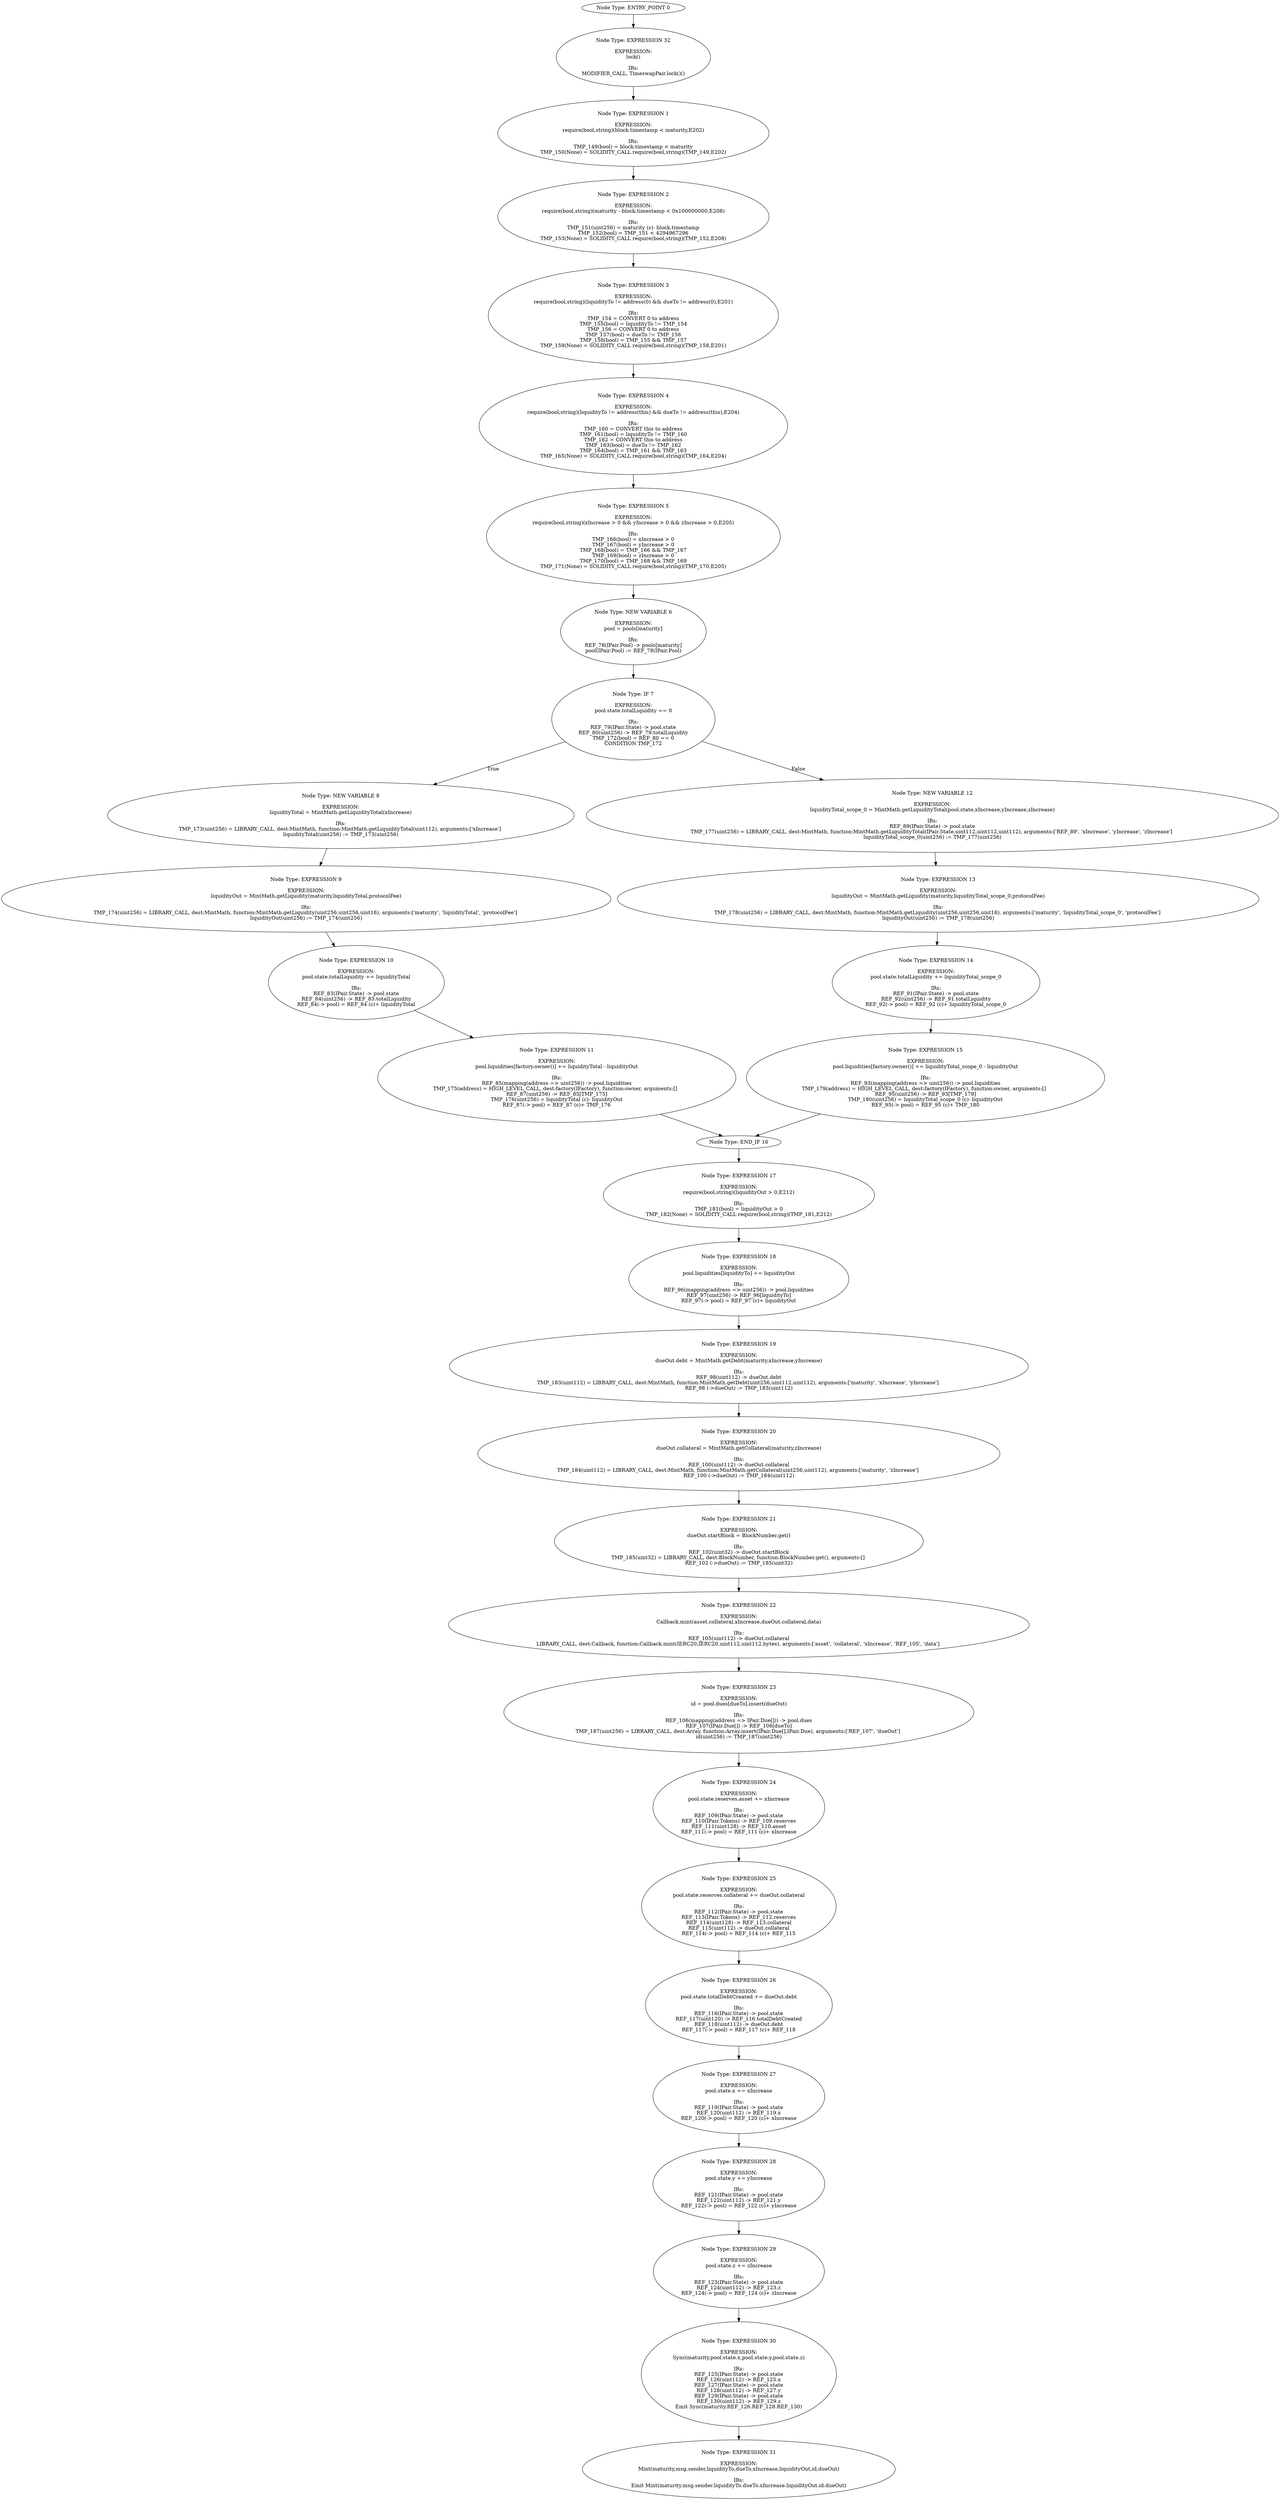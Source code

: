 digraph{
0[label="Node Type: ENTRY_POINT 0
"];
0->32;
1[label="Node Type: EXPRESSION 1

EXPRESSION:
require(bool,string)(block.timestamp < maturity,E202)

IRs:
TMP_149(bool) = block.timestamp < maturity
TMP_150(None) = SOLIDITY_CALL require(bool,string)(TMP_149,E202)"];
1->2;
2[label="Node Type: EXPRESSION 2

EXPRESSION:
require(bool,string)(maturity - block.timestamp < 0x100000000,E208)

IRs:
TMP_151(uint256) = maturity (c)- block.timestamp
TMP_152(bool) = TMP_151 < 4294967296
TMP_153(None) = SOLIDITY_CALL require(bool,string)(TMP_152,E208)"];
2->3;
3[label="Node Type: EXPRESSION 3

EXPRESSION:
require(bool,string)(liquidityTo != address(0) && dueTo != address(0),E201)

IRs:
TMP_154 = CONVERT 0 to address
TMP_155(bool) = liquidityTo != TMP_154
TMP_156 = CONVERT 0 to address
TMP_157(bool) = dueTo != TMP_156
TMP_158(bool) = TMP_155 && TMP_157
TMP_159(None) = SOLIDITY_CALL require(bool,string)(TMP_158,E201)"];
3->4;
4[label="Node Type: EXPRESSION 4

EXPRESSION:
require(bool,string)(liquidityTo != address(this) && dueTo != address(this),E204)

IRs:
TMP_160 = CONVERT this to address
TMP_161(bool) = liquidityTo != TMP_160
TMP_162 = CONVERT this to address
TMP_163(bool) = dueTo != TMP_162
TMP_164(bool) = TMP_161 && TMP_163
TMP_165(None) = SOLIDITY_CALL require(bool,string)(TMP_164,E204)"];
4->5;
5[label="Node Type: EXPRESSION 5

EXPRESSION:
require(bool,string)(xIncrease > 0 && yIncrease > 0 && zIncrease > 0,E205)

IRs:
TMP_166(bool) = xIncrease > 0
TMP_167(bool) = yIncrease > 0
TMP_168(bool) = TMP_166 && TMP_167
TMP_169(bool) = zIncrease > 0
TMP_170(bool) = TMP_168 && TMP_169
TMP_171(None) = SOLIDITY_CALL require(bool,string)(TMP_170,E205)"];
5->6;
6[label="Node Type: NEW VARIABLE 6

EXPRESSION:
pool = pools[maturity]

IRs:
REF_78(IPair.Pool) -> pools[maturity]
pool(IPair.Pool) := REF_78(IPair.Pool)"];
6->7;
7[label="Node Type: IF 7

EXPRESSION:
pool.state.totalLiquidity == 0

IRs:
REF_79(IPair.State) -> pool.state
REF_80(uint256) -> REF_79.totalLiquidity
TMP_172(bool) = REF_80 == 0
CONDITION TMP_172"];
7->8[label="True"];
7->12[label="False"];
8[label="Node Type: NEW VARIABLE 8

EXPRESSION:
liquidityTotal = MintMath.getLiquidityTotal(xIncrease)

IRs:
TMP_173(uint256) = LIBRARY_CALL, dest:MintMath, function:MintMath.getLiquidityTotal(uint112), arguments:['xIncrease'] 
liquidityTotal(uint256) := TMP_173(uint256)"];
8->9;
9[label="Node Type: EXPRESSION 9

EXPRESSION:
liquidityOut = MintMath.getLiquidity(maturity,liquidityTotal,protocolFee)

IRs:
TMP_174(uint256) = LIBRARY_CALL, dest:MintMath, function:MintMath.getLiquidity(uint256,uint256,uint16), arguments:['maturity', 'liquidityTotal', 'protocolFee'] 
liquidityOut(uint256) := TMP_174(uint256)"];
9->10;
10[label="Node Type: EXPRESSION 10

EXPRESSION:
pool.state.totalLiquidity += liquidityTotal

IRs:
REF_83(IPair.State) -> pool.state
REF_84(uint256) -> REF_83.totalLiquidity
REF_84(-> pool) = REF_84 (c)+ liquidityTotal"];
10->11;
11[label="Node Type: EXPRESSION 11

EXPRESSION:
pool.liquidities[factory.owner()] += liquidityTotal - liquidityOut

IRs:
REF_85(mapping(address => uint256)) -> pool.liquidities
TMP_175(address) = HIGH_LEVEL_CALL, dest:factory(IFactory), function:owner, arguments:[]  
REF_87(uint256) -> REF_85[TMP_175]
TMP_176(uint256) = liquidityTotal (c)- liquidityOut
REF_87(-> pool) = REF_87 (c)+ TMP_176"];
11->16;
12[label="Node Type: NEW VARIABLE 12

EXPRESSION:
liquidityTotal_scope_0 = MintMath.getLiquidityTotal(pool.state,xIncrease,yIncrease,zIncrease)

IRs:
REF_89(IPair.State) -> pool.state
TMP_177(uint256) = LIBRARY_CALL, dest:MintMath, function:MintMath.getLiquidityTotal(IPair.State,uint112,uint112,uint112), arguments:['REF_89', 'xIncrease', 'yIncrease', 'zIncrease'] 
liquidityTotal_scope_0(uint256) := TMP_177(uint256)"];
12->13;
13[label="Node Type: EXPRESSION 13

EXPRESSION:
liquidityOut = MintMath.getLiquidity(maturity,liquidityTotal_scope_0,protocolFee)

IRs:
TMP_178(uint256) = LIBRARY_CALL, dest:MintMath, function:MintMath.getLiquidity(uint256,uint256,uint16), arguments:['maturity', 'liquidityTotal_scope_0', 'protocolFee'] 
liquidityOut(uint256) := TMP_178(uint256)"];
13->14;
14[label="Node Type: EXPRESSION 14

EXPRESSION:
pool.state.totalLiquidity += liquidityTotal_scope_0

IRs:
REF_91(IPair.State) -> pool.state
REF_92(uint256) -> REF_91.totalLiquidity
REF_92(-> pool) = REF_92 (c)+ liquidityTotal_scope_0"];
14->15;
15[label="Node Type: EXPRESSION 15

EXPRESSION:
pool.liquidities[factory.owner()] += liquidityTotal_scope_0 - liquidityOut

IRs:
REF_93(mapping(address => uint256)) -> pool.liquidities
TMP_179(address) = HIGH_LEVEL_CALL, dest:factory(IFactory), function:owner, arguments:[]  
REF_95(uint256) -> REF_93[TMP_179]
TMP_180(uint256) = liquidityTotal_scope_0 (c)- liquidityOut
REF_95(-> pool) = REF_95 (c)+ TMP_180"];
15->16;
16[label="Node Type: END_IF 16
"];
16->17;
17[label="Node Type: EXPRESSION 17

EXPRESSION:
require(bool,string)(liquidityOut > 0,E212)

IRs:
TMP_181(bool) = liquidityOut > 0
TMP_182(None) = SOLIDITY_CALL require(bool,string)(TMP_181,E212)"];
17->18;
18[label="Node Type: EXPRESSION 18

EXPRESSION:
pool.liquidities[liquidityTo] += liquidityOut

IRs:
REF_96(mapping(address => uint256)) -> pool.liquidities
REF_97(uint256) -> REF_96[liquidityTo]
REF_97(-> pool) = REF_97 (c)+ liquidityOut"];
18->19;
19[label="Node Type: EXPRESSION 19

EXPRESSION:
dueOut.debt = MintMath.getDebt(maturity,xIncrease,yIncrease)

IRs:
REF_98(uint112) -> dueOut.debt
TMP_183(uint112) = LIBRARY_CALL, dest:MintMath, function:MintMath.getDebt(uint256,uint112,uint112), arguments:['maturity', 'xIncrease', 'yIncrease'] 
REF_98 (->dueOut) := TMP_183(uint112)"];
19->20;
20[label="Node Type: EXPRESSION 20

EXPRESSION:
dueOut.collateral = MintMath.getCollateral(maturity,zIncrease)

IRs:
REF_100(uint112) -> dueOut.collateral
TMP_184(uint112) = LIBRARY_CALL, dest:MintMath, function:MintMath.getCollateral(uint256,uint112), arguments:['maturity', 'zIncrease'] 
REF_100 (->dueOut) := TMP_184(uint112)"];
20->21;
21[label="Node Type: EXPRESSION 21

EXPRESSION:
dueOut.startBlock = BlockNumber.get()

IRs:
REF_102(uint32) -> dueOut.startBlock
TMP_185(uint32) = LIBRARY_CALL, dest:BlockNumber, function:BlockNumber.get(), arguments:[] 
REF_102 (->dueOut) := TMP_185(uint32)"];
21->22;
22[label="Node Type: EXPRESSION 22

EXPRESSION:
Callback.mint(asset,collateral,xIncrease,dueOut.collateral,data)

IRs:
REF_105(uint112) -> dueOut.collateral
LIBRARY_CALL, dest:Callback, function:Callback.mint(IERC20,IERC20,uint112,uint112,bytes), arguments:['asset', 'collateral', 'xIncrease', 'REF_105', 'data'] "];
22->23;
23[label="Node Type: EXPRESSION 23

EXPRESSION:
id = pool.dues[dueTo].insert(dueOut)

IRs:
REF_106(mapping(address => IPair.Due[])) -> pool.dues
REF_107(IPair.Due[]) -> REF_106[dueTo]
TMP_187(uint256) = LIBRARY_CALL, dest:Array, function:Array.insert(IPair.Due[],IPair.Due), arguments:['REF_107', 'dueOut'] 
id(uint256) := TMP_187(uint256)"];
23->24;
24[label="Node Type: EXPRESSION 24

EXPRESSION:
pool.state.reserves.asset += xIncrease

IRs:
REF_109(IPair.State) -> pool.state
REF_110(IPair.Tokens) -> REF_109.reserves
REF_111(uint128) -> REF_110.asset
REF_111(-> pool) = REF_111 (c)+ xIncrease"];
24->25;
25[label="Node Type: EXPRESSION 25

EXPRESSION:
pool.state.reserves.collateral += dueOut.collateral

IRs:
REF_112(IPair.State) -> pool.state
REF_113(IPair.Tokens) -> REF_112.reserves
REF_114(uint128) -> REF_113.collateral
REF_115(uint112) -> dueOut.collateral
REF_114(-> pool) = REF_114 (c)+ REF_115"];
25->26;
26[label="Node Type: EXPRESSION 26

EXPRESSION:
pool.state.totalDebtCreated += dueOut.debt

IRs:
REF_116(IPair.State) -> pool.state
REF_117(uint120) -> REF_116.totalDebtCreated
REF_118(uint112) -> dueOut.debt
REF_117(-> pool) = REF_117 (c)+ REF_118"];
26->27;
27[label="Node Type: EXPRESSION 27

EXPRESSION:
pool.state.x += xIncrease

IRs:
REF_119(IPair.State) -> pool.state
REF_120(uint112) -> REF_119.x
REF_120(-> pool) = REF_120 (c)+ xIncrease"];
27->28;
28[label="Node Type: EXPRESSION 28

EXPRESSION:
pool.state.y += yIncrease

IRs:
REF_121(IPair.State) -> pool.state
REF_122(uint112) -> REF_121.y
REF_122(-> pool) = REF_122 (c)+ yIncrease"];
28->29;
29[label="Node Type: EXPRESSION 29

EXPRESSION:
pool.state.z += zIncrease

IRs:
REF_123(IPair.State) -> pool.state
REF_124(uint112) -> REF_123.z
REF_124(-> pool) = REF_124 (c)+ zIncrease"];
29->30;
30[label="Node Type: EXPRESSION 30

EXPRESSION:
Sync(maturity,pool.state.x,pool.state.y,pool.state.z)

IRs:
REF_125(IPair.State) -> pool.state
REF_126(uint112) -> REF_125.x
REF_127(IPair.State) -> pool.state
REF_128(uint112) -> REF_127.y
REF_129(IPair.State) -> pool.state
REF_130(uint112) -> REF_129.z
Emit Sync(maturity.REF_126.REF_128.REF_130)"];
30->31;
31[label="Node Type: EXPRESSION 31

EXPRESSION:
Mint(maturity,msg.sender,liquidityTo,dueTo,xIncrease,liquidityOut,id,dueOut)

IRs:
Emit Mint(maturity.msg.sender.liquidityTo.dueTo.xIncrease.liquidityOut.id.dueOut)"];
32[label="Node Type: EXPRESSION 32

EXPRESSION:
lock()

IRs:
MODIFIER_CALL, TimeswapPair.lock()()"];
32->1;
}
